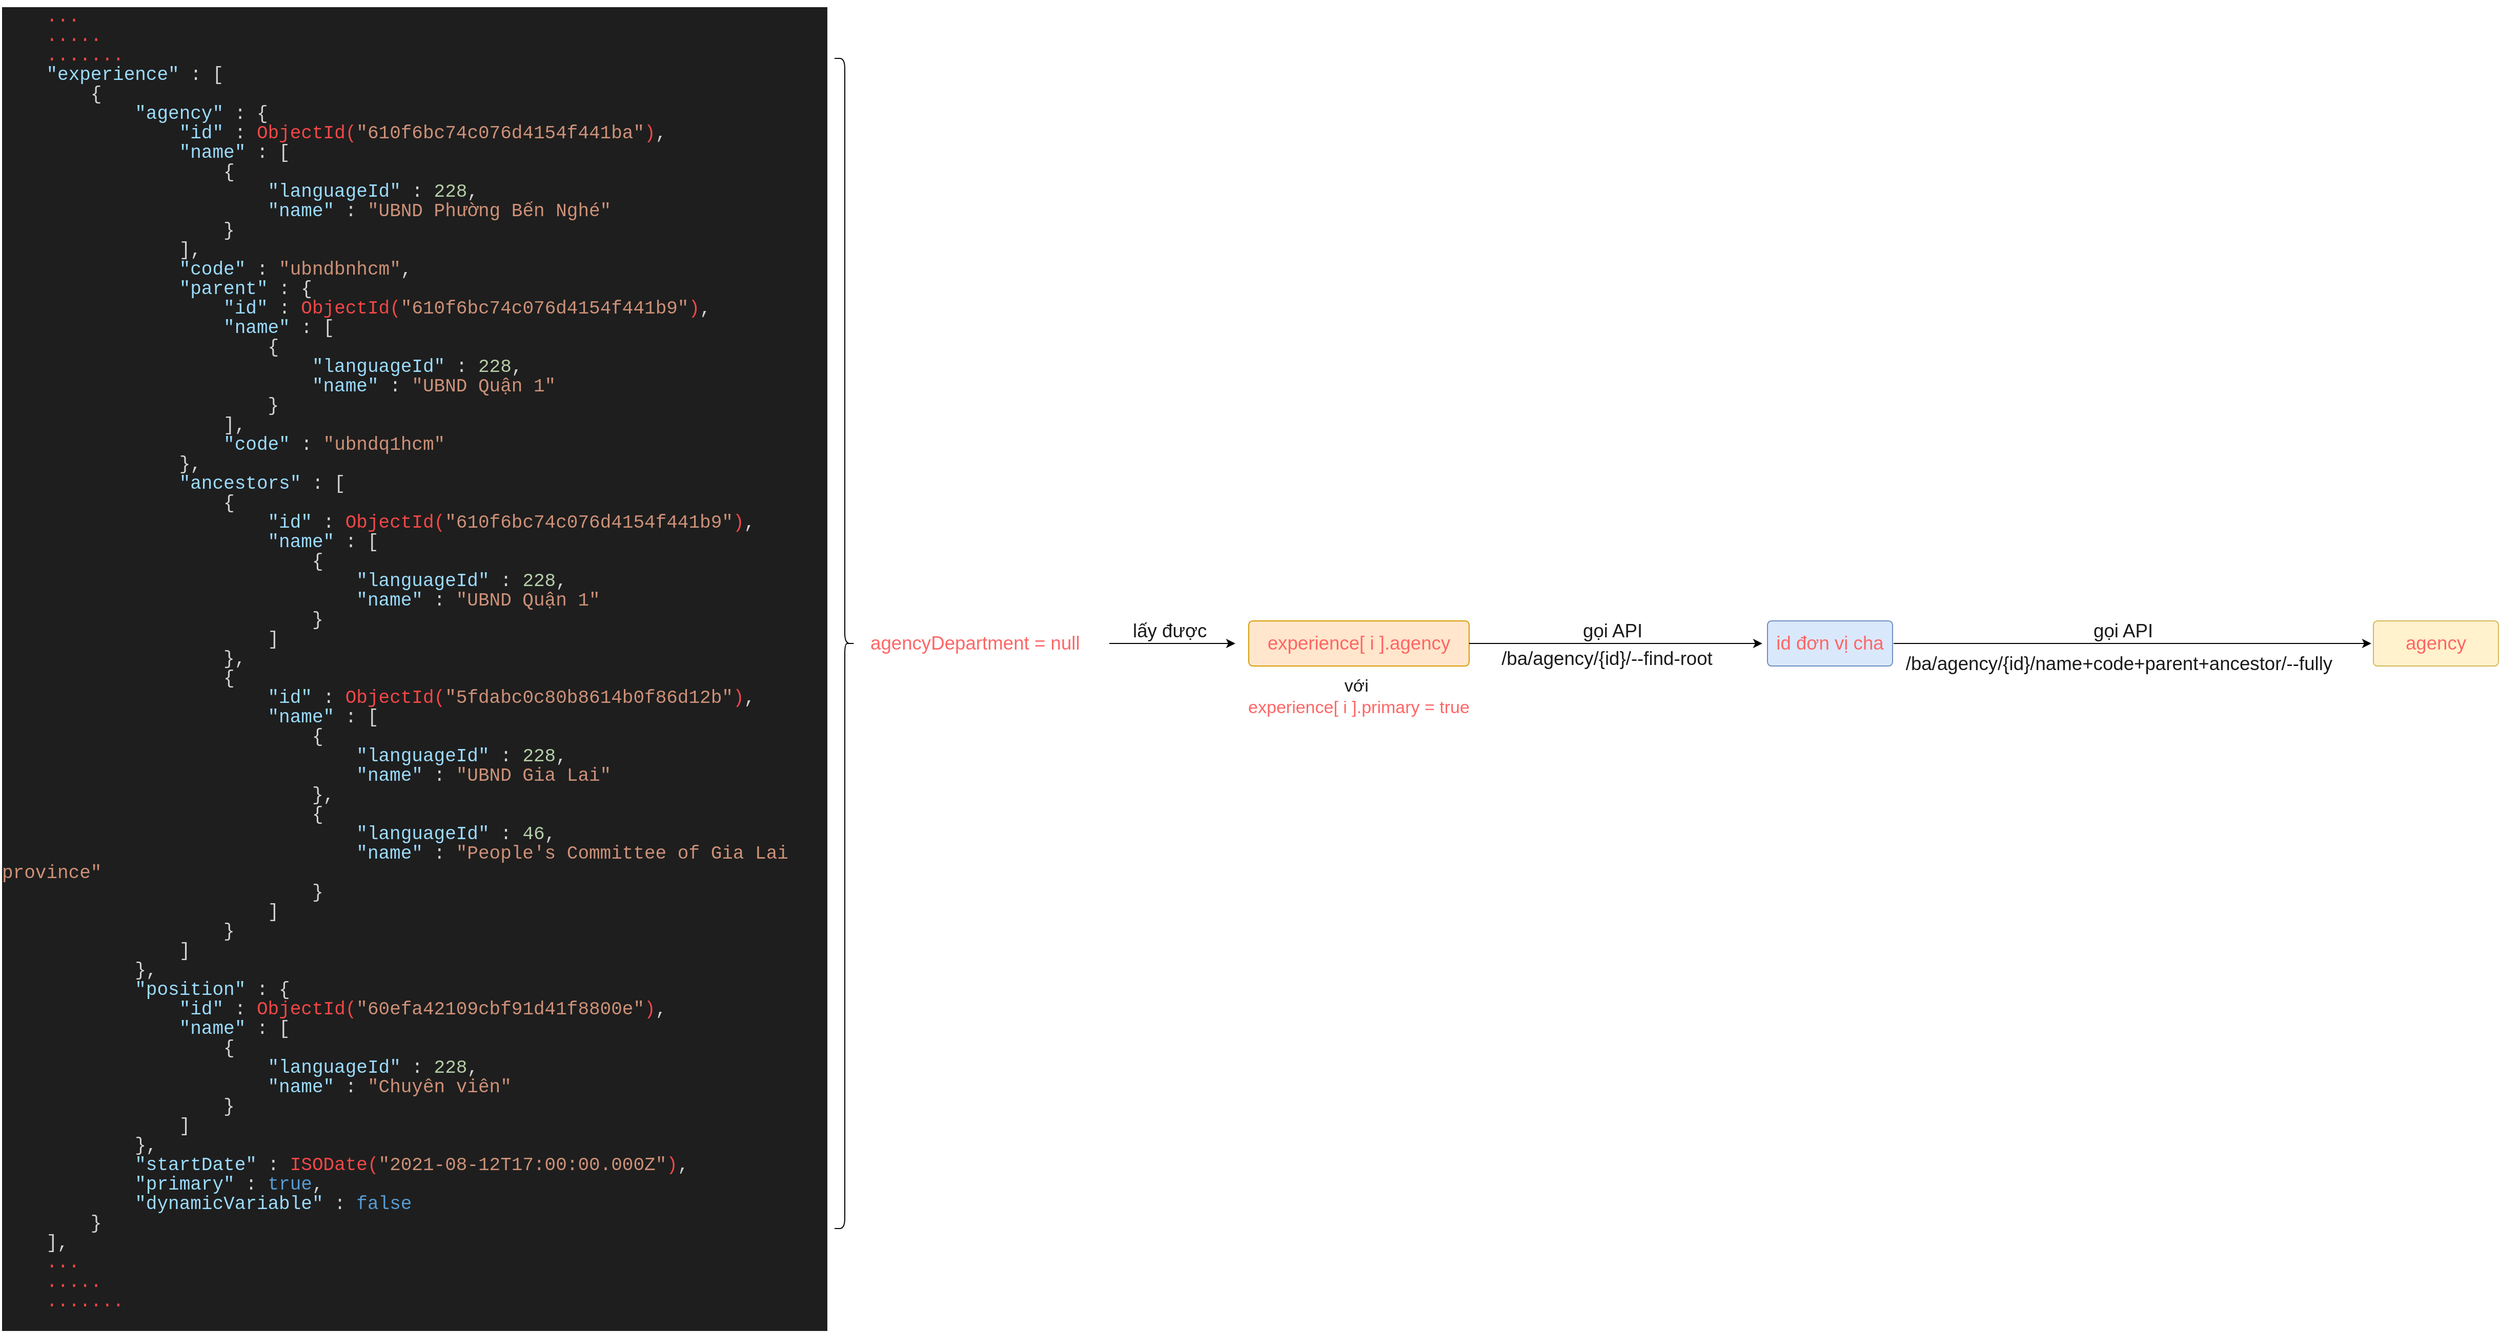 <mxfile version="16.6.2" type="github">
  <diagram id="NZ3QZ4eZ0BAs92c2d-tE" name="Page-1">
    <mxGraphModel dx="1813" dy="990" grid="0" gridSize="10" guides="1" tooltips="1" connect="1" arrows="1" fold="1" page="1" pageScale="1" pageWidth="4681" pageHeight="3300" math="0" shadow="0">
      <root>
        <mxCell id="0" />
        <mxCell id="1" parent="0" />
        <mxCell id="aaJU3hRqsd-_yZJHbKK0-4" value="&lt;div style=&quot;color: rgb(212 , 212 , 212) ; background-color: rgb(30 , 30 , 30) ; font-family: &amp;#34;consolas&amp;#34; , &amp;#34;courier new&amp;#34; , monospace ; font-weight: normal ; line-height: 19px ; font-size: 18px&quot;&gt;&lt;div&gt;&lt;/div&gt;&lt;div&gt;&lt;span style=&quot;color: #d4d4d4&quot;&gt;&amp;nbsp; &amp;nbsp; &lt;/span&gt;&lt;span style=&quot;color: #f44747&quot;&gt;...&lt;/span&gt;&lt;/div&gt;&lt;div&gt;&lt;span style=&quot;color: #d4d4d4&quot;&gt;&amp;nbsp; &amp;nbsp; &lt;/span&gt;&lt;span style=&quot;color: #f44747&quot;&gt;.....&lt;/span&gt;&lt;/div&gt;&lt;div&gt;&lt;span style=&quot;color: #d4d4d4&quot;&gt;&amp;nbsp; &amp;nbsp; &lt;/span&gt;&lt;span style=&quot;color: #f44747&quot;&gt;.......&lt;/span&gt;&lt;/div&gt;&lt;div&gt;&lt;span style=&quot;color: #d4d4d4&quot;&gt;&amp;nbsp; &amp;nbsp; &lt;/span&gt;&lt;span style=&quot;color: #9cdcfe&quot;&gt;&quot;experience&quot;&lt;/span&gt;&lt;span style=&quot;color: #d4d4d4&quot;&gt; : [ &lt;/span&gt;&lt;/div&gt;&lt;div&gt;&lt;span style=&quot;color: #d4d4d4&quot;&gt;&amp;nbsp; &amp;nbsp; &amp;nbsp; &amp;nbsp; {&lt;/span&gt;&lt;/div&gt;&lt;div&gt;&lt;span style=&quot;color: #d4d4d4&quot;&gt;&amp;nbsp; &amp;nbsp; &amp;nbsp; &amp;nbsp; &amp;nbsp; &amp;nbsp; &lt;/span&gt;&lt;span style=&quot;color: #9cdcfe&quot;&gt;&quot;agency&quot;&lt;/span&gt;&lt;span style=&quot;color: #d4d4d4&quot;&gt; : {&lt;/span&gt;&lt;/div&gt;&lt;div&gt;&lt;span style=&quot;color: #d4d4d4&quot;&gt;&amp;nbsp; &amp;nbsp; &amp;nbsp; &amp;nbsp; &amp;nbsp; &amp;nbsp; &amp;nbsp; &amp;nbsp; &lt;/span&gt;&lt;span style=&quot;color: #9cdcfe&quot;&gt;&quot;id&quot;&lt;/span&gt;&lt;span style=&quot;color: #d4d4d4&quot;&gt; : &lt;/span&gt;&lt;span style=&quot;color: #f44747&quot;&gt;ObjectId(&lt;/span&gt;&lt;span style=&quot;color: #ce9178&quot;&gt;&quot;610f6bc74c076d4154f441ba&quot;&lt;/span&gt;&lt;span style=&quot;color: #f44747&quot;&gt;)&lt;/span&gt;&lt;span style=&quot;color: #d4d4d4&quot;&gt;,&lt;/span&gt;&lt;/div&gt;&lt;div&gt;&lt;span style=&quot;color: #d4d4d4&quot;&gt;&amp;nbsp; &amp;nbsp; &amp;nbsp; &amp;nbsp; &amp;nbsp; &amp;nbsp; &amp;nbsp; &amp;nbsp; &lt;/span&gt;&lt;span style=&quot;color: #9cdcfe&quot;&gt;&quot;name&quot;&lt;/span&gt;&lt;span style=&quot;color: #d4d4d4&quot;&gt; : [ &lt;/span&gt;&lt;/div&gt;&lt;div&gt;&lt;span style=&quot;color: #d4d4d4&quot;&gt;&amp;nbsp; &amp;nbsp; &amp;nbsp; &amp;nbsp; &amp;nbsp; &amp;nbsp; &amp;nbsp; &amp;nbsp; &amp;nbsp; &amp;nbsp; {&lt;/span&gt;&lt;/div&gt;&lt;div&gt;&lt;span style=&quot;color: #d4d4d4&quot;&gt;&amp;nbsp; &amp;nbsp; &amp;nbsp; &amp;nbsp; &amp;nbsp; &amp;nbsp; &amp;nbsp; &amp;nbsp; &amp;nbsp; &amp;nbsp; &amp;nbsp; &amp;nbsp; &lt;/span&gt;&lt;span style=&quot;color: #9cdcfe&quot;&gt;&quot;languageId&quot;&lt;/span&gt;&lt;span style=&quot;color: #d4d4d4&quot;&gt; : &lt;/span&gt;&lt;span style=&quot;color: #b5cea8&quot;&gt;228&lt;/span&gt;&lt;span style=&quot;color: #d4d4d4&quot;&gt;,&lt;/span&gt;&lt;/div&gt;&lt;div&gt;&lt;span style=&quot;color: #d4d4d4&quot;&gt;&amp;nbsp; &amp;nbsp; &amp;nbsp; &amp;nbsp; &amp;nbsp; &amp;nbsp; &amp;nbsp; &amp;nbsp; &amp;nbsp; &amp;nbsp; &amp;nbsp; &amp;nbsp; &lt;/span&gt;&lt;span style=&quot;color: #9cdcfe&quot;&gt;&quot;name&quot;&lt;/span&gt;&lt;span style=&quot;color: #d4d4d4&quot;&gt; : &lt;/span&gt;&lt;span style=&quot;color: #ce9178&quot;&gt;&quot;UBND Phường Bến Nghé&quot;&lt;/span&gt;&lt;/div&gt;&lt;div&gt;&lt;span style=&quot;color: #d4d4d4&quot;&gt;&amp;nbsp; &amp;nbsp; &amp;nbsp; &amp;nbsp; &amp;nbsp; &amp;nbsp; &amp;nbsp; &amp;nbsp; &amp;nbsp; &amp;nbsp; }&lt;/span&gt;&lt;/div&gt;&lt;div&gt;&lt;span style=&quot;color: #d4d4d4&quot;&gt;&amp;nbsp; &amp;nbsp; &amp;nbsp; &amp;nbsp; &amp;nbsp; &amp;nbsp; &amp;nbsp; &amp;nbsp; ],&lt;/span&gt;&lt;/div&gt;&lt;div&gt;&lt;span style=&quot;color: #d4d4d4&quot;&gt;&amp;nbsp; &amp;nbsp; &amp;nbsp; &amp;nbsp; &amp;nbsp; &amp;nbsp; &amp;nbsp; &amp;nbsp; &lt;/span&gt;&lt;span style=&quot;color: #9cdcfe&quot;&gt;&quot;code&quot;&lt;/span&gt;&lt;span style=&quot;color: #d4d4d4&quot;&gt; : &lt;/span&gt;&lt;span style=&quot;color: #ce9178&quot;&gt;&quot;ubndbnhcm&quot;&lt;/span&gt;&lt;span style=&quot;color: #d4d4d4&quot;&gt;,&lt;/span&gt;&lt;/div&gt;&lt;div&gt;&lt;span style=&quot;color: #d4d4d4&quot;&gt;&amp;nbsp; &amp;nbsp; &amp;nbsp; &amp;nbsp; &amp;nbsp; &amp;nbsp; &amp;nbsp; &amp;nbsp; &lt;/span&gt;&lt;span style=&quot;color: #9cdcfe&quot;&gt;&quot;parent&quot;&lt;/span&gt;&lt;span style=&quot;color: #d4d4d4&quot;&gt; : {&lt;/span&gt;&lt;/div&gt;&lt;div&gt;&lt;span style=&quot;color: #d4d4d4&quot;&gt;&amp;nbsp; &amp;nbsp; &amp;nbsp; &amp;nbsp; &amp;nbsp; &amp;nbsp; &amp;nbsp; &amp;nbsp; &amp;nbsp; &amp;nbsp; &lt;/span&gt;&lt;span style=&quot;color: #9cdcfe&quot;&gt;&quot;id&quot;&lt;/span&gt;&lt;span style=&quot;color: #d4d4d4&quot;&gt; : &lt;/span&gt;&lt;span style=&quot;color: #f44747&quot;&gt;ObjectId(&lt;/span&gt;&lt;span style=&quot;color: #ce9178&quot;&gt;&quot;610f6bc74c076d4154f441b9&quot;&lt;/span&gt;&lt;span style=&quot;color: #f44747&quot;&gt;)&lt;/span&gt;&lt;span style=&quot;color: #d4d4d4&quot;&gt;,&lt;/span&gt;&lt;/div&gt;&lt;div&gt;&lt;span style=&quot;color: #d4d4d4&quot;&gt;&amp;nbsp; &amp;nbsp; &amp;nbsp; &amp;nbsp; &amp;nbsp; &amp;nbsp; &amp;nbsp; &amp;nbsp; &amp;nbsp; &amp;nbsp; &lt;/span&gt;&lt;span style=&quot;color: #9cdcfe&quot;&gt;&quot;name&quot;&lt;/span&gt;&lt;span style=&quot;color: #d4d4d4&quot;&gt; : [ &lt;/span&gt;&lt;/div&gt;&lt;div&gt;&lt;span style=&quot;color: #d4d4d4&quot;&gt;&amp;nbsp; &amp;nbsp; &amp;nbsp; &amp;nbsp; &amp;nbsp; &amp;nbsp; &amp;nbsp; &amp;nbsp; &amp;nbsp; &amp;nbsp; &amp;nbsp; &amp;nbsp; {&lt;/span&gt;&lt;/div&gt;&lt;div&gt;&lt;span style=&quot;color: #d4d4d4&quot;&gt;&amp;nbsp; &amp;nbsp; &amp;nbsp; &amp;nbsp; &amp;nbsp; &amp;nbsp; &amp;nbsp; &amp;nbsp; &amp;nbsp; &amp;nbsp; &amp;nbsp; &amp;nbsp; &amp;nbsp; &amp;nbsp; &lt;/span&gt;&lt;span style=&quot;color: #9cdcfe&quot;&gt;&quot;languageId&quot;&lt;/span&gt;&lt;span style=&quot;color: #d4d4d4&quot;&gt; : &lt;/span&gt;&lt;span style=&quot;color: #b5cea8&quot;&gt;228&lt;/span&gt;&lt;span style=&quot;color: #d4d4d4&quot;&gt;,&lt;/span&gt;&lt;/div&gt;&lt;div&gt;&lt;span style=&quot;color: #d4d4d4&quot;&gt;&amp;nbsp; &amp;nbsp; &amp;nbsp; &amp;nbsp; &amp;nbsp; &amp;nbsp; &amp;nbsp; &amp;nbsp; &amp;nbsp; &amp;nbsp; &amp;nbsp; &amp;nbsp; &amp;nbsp; &amp;nbsp; &lt;/span&gt;&lt;span style=&quot;color: #9cdcfe&quot;&gt;&quot;name&quot;&lt;/span&gt;&lt;span style=&quot;color: #d4d4d4&quot;&gt; : &lt;/span&gt;&lt;span style=&quot;color: #ce9178&quot;&gt;&quot;UBND Quận 1&quot;&lt;/span&gt;&lt;/div&gt;&lt;div&gt;&lt;span style=&quot;color: #d4d4d4&quot;&gt;&amp;nbsp; &amp;nbsp; &amp;nbsp; &amp;nbsp; &amp;nbsp; &amp;nbsp; &amp;nbsp; &amp;nbsp; &amp;nbsp; &amp;nbsp; &amp;nbsp; &amp;nbsp; }&lt;/span&gt;&lt;/div&gt;&lt;div&gt;&lt;span style=&quot;color: #d4d4d4&quot;&gt;&amp;nbsp; &amp;nbsp; &amp;nbsp; &amp;nbsp; &amp;nbsp; &amp;nbsp; &amp;nbsp; &amp;nbsp; &amp;nbsp; &amp;nbsp; ],&lt;/span&gt;&lt;/div&gt;&lt;div&gt;&lt;span style=&quot;color: #d4d4d4&quot;&gt;&amp;nbsp; &amp;nbsp; &amp;nbsp; &amp;nbsp; &amp;nbsp; &amp;nbsp; &amp;nbsp; &amp;nbsp; &amp;nbsp; &amp;nbsp; &lt;/span&gt;&lt;span style=&quot;color: #9cdcfe&quot;&gt;&quot;code&quot;&lt;/span&gt;&lt;span style=&quot;color: #d4d4d4&quot;&gt; : &lt;/span&gt;&lt;span style=&quot;color: #ce9178&quot;&gt;&quot;ubndq1hcm&quot;&lt;/span&gt;&lt;/div&gt;&lt;div&gt;&lt;span style=&quot;color: #d4d4d4&quot;&gt;&amp;nbsp; &amp;nbsp; &amp;nbsp; &amp;nbsp; &amp;nbsp; &amp;nbsp; &amp;nbsp; &amp;nbsp; },&lt;/span&gt;&lt;/div&gt;&lt;div&gt;&lt;span style=&quot;color: #d4d4d4&quot;&gt;&amp;nbsp; &amp;nbsp; &amp;nbsp; &amp;nbsp; &amp;nbsp; &amp;nbsp; &amp;nbsp; &amp;nbsp; &lt;/span&gt;&lt;span style=&quot;color: #9cdcfe&quot;&gt;&quot;ancestors&quot;&lt;/span&gt;&lt;span style=&quot;color: #d4d4d4&quot;&gt; : [ &lt;/span&gt;&lt;/div&gt;&lt;div&gt;&lt;span style=&quot;color: #d4d4d4&quot;&gt;&amp;nbsp; &amp;nbsp; &amp;nbsp; &amp;nbsp; &amp;nbsp; &amp;nbsp; &amp;nbsp; &amp;nbsp; &amp;nbsp; &amp;nbsp; {&lt;/span&gt;&lt;/div&gt;&lt;div&gt;&lt;span style=&quot;color: #d4d4d4&quot;&gt;&amp;nbsp; &amp;nbsp; &amp;nbsp; &amp;nbsp; &amp;nbsp; &amp;nbsp; &amp;nbsp; &amp;nbsp; &amp;nbsp; &amp;nbsp; &amp;nbsp; &amp;nbsp; &lt;/span&gt;&lt;span style=&quot;color: #9cdcfe&quot;&gt;&quot;id&quot;&lt;/span&gt;&lt;span style=&quot;color: #d4d4d4&quot;&gt; : &lt;/span&gt;&lt;span style=&quot;color: #f44747&quot;&gt;ObjectId(&lt;/span&gt;&lt;span style=&quot;color: #ce9178&quot;&gt;&quot;610f6bc74c076d4154f441b9&quot;&lt;/span&gt;&lt;span style=&quot;color: #f44747&quot;&gt;)&lt;/span&gt;&lt;span style=&quot;color: #d4d4d4&quot;&gt;,&lt;/span&gt;&lt;/div&gt;&lt;div&gt;&lt;span style=&quot;color: #d4d4d4&quot;&gt;&amp;nbsp; &amp;nbsp; &amp;nbsp; &amp;nbsp; &amp;nbsp; &amp;nbsp; &amp;nbsp; &amp;nbsp; &amp;nbsp; &amp;nbsp; &amp;nbsp; &amp;nbsp; &lt;/span&gt;&lt;span style=&quot;color: #9cdcfe&quot;&gt;&quot;name&quot;&lt;/span&gt;&lt;span style=&quot;color: #d4d4d4&quot;&gt; : [ &lt;/span&gt;&lt;/div&gt;&lt;div&gt;&lt;span style=&quot;color: #d4d4d4&quot;&gt;&amp;nbsp; &amp;nbsp; &amp;nbsp; &amp;nbsp; &amp;nbsp; &amp;nbsp; &amp;nbsp; &amp;nbsp; &amp;nbsp; &amp;nbsp; &amp;nbsp; &amp;nbsp; &amp;nbsp; &amp;nbsp; {&lt;/span&gt;&lt;/div&gt;&lt;div&gt;&lt;span style=&quot;color: #d4d4d4&quot;&gt;&amp;nbsp; &amp;nbsp; &amp;nbsp; &amp;nbsp; &amp;nbsp; &amp;nbsp; &amp;nbsp; &amp;nbsp; &amp;nbsp; &amp;nbsp; &amp;nbsp; &amp;nbsp; &amp;nbsp; &amp;nbsp; &amp;nbsp; &amp;nbsp; &lt;/span&gt;&lt;span style=&quot;color: #9cdcfe&quot;&gt;&quot;languageId&quot;&lt;/span&gt;&lt;span style=&quot;color: #d4d4d4&quot;&gt; : &lt;/span&gt;&lt;span style=&quot;color: #b5cea8&quot;&gt;228&lt;/span&gt;&lt;span style=&quot;color: #d4d4d4&quot;&gt;,&lt;/span&gt;&lt;/div&gt;&lt;div&gt;&lt;span style=&quot;color: #d4d4d4&quot;&gt;&amp;nbsp; &amp;nbsp; &amp;nbsp; &amp;nbsp; &amp;nbsp; &amp;nbsp; &amp;nbsp; &amp;nbsp; &amp;nbsp; &amp;nbsp; &amp;nbsp; &amp;nbsp; &amp;nbsp; &amp;nbsp; &amp;nbsp; &amp;nbsp; &lt;/span&gt;&lt;span style=&quot;color: #9cdcfe&quot;&gt;&quot;name&quot;&lt;/span&gt;&lt;span style=&quot;color: #d4d4d4&quot;&gt; : &lt;/span&gt;&lt;span style=&quot;color: #ce9178&quot;&gt;&quot;UBND Quận 1&quot;&lt;/span&gt;&lt;/div&gt;&lt;div&gt;&lt;span style=&quot;color: #d4d4d4&quot;&gt;&amp;nbsp; &amp;nbsp; &amp;nbsp; &amp;nbsp; &amp;nbsp; &amp;nbsp; &amp;nbsp; &amp;nbsp; &amp;nbsp; &amp;nbsp; &amp;nbsp; &amp;nbsp; &amp;nbsp; &amp;nbsp; }&lt;/span&gt;&lt;/div&gt;&lt;div&gt;&lt;span style=&quot;color: #d4d4d4&quot;&gt;&amp;nbsp; &amp;nbsp; &amp;nbsp; &amp;nbsp; &amp;nbsp; &amp;nbsp; &amp;nbsp; &amp;nbsp; &amp;nbsp; &amp;nbsp; &amp;nbsp; &amp;nbsp; ]&lt;/span&gt;&lt;/div&gt;&lt;div&gt;&lt;span style=&quot;color: #d4d4d4&quot;&gt;&amp;nbsp; &amp;nbsp; &amp;nbsp; &amp;nbsp; &amp;nbsp; &amp;nbsp; &amp;nbsp; &amp;nbsp; &amp;nbsp; &amp;nbsp; }, &lt;/span&gt;&lt;/div&gt;&lt;div&gt;&lt;span style=&quot;color: #d4d4d4&quot;&gt;&amp;nbsp; &amp;nbsp; &amp;nbsp; &amp;nbsp; &amp;nbsp; &amp;nbsp; &amp;nbsp; &amp;nbsp; &amp;nbsp; &amp;nbsp; {&lt;/span&gt;&lt;/div&gt;&lt;div&gt;&lt;span style=&quot;color: #d4d4d4&quot;&gt;&amp;nbsp; &amp;nbsp; &amp;nbsp; &amp;nbsp; &amp;nbsp; &amp;nbsp; &amp;nbsp; &amp;nbsp; &amp;nbsp; &amp;nbsp; &amp;nbsp; &amp;nbsp; &lt;/span&gt;&lt;span style=&quot;color: #9cdcfe&quot;&gt;&quot;id&quot;&lt;/span&gt;&lt;span style=&quot;color: #d4d4d4&quot;&gt; : &lt;/span&gt;&lt;span style=&quot;color: #f44747&quot;&gt;ObjectId(&lt;/span&gt;&lt;span style=&quot;color: #ce9178&quot;&gt;&quot;5fdabc0c80b8614b0f86d12b&quot;&lt;/span&gt;&lt;span style=&quot;color: #f44747&quot;&gt;)&lt;/span&gt;&lt;span style=&quot;color: #d4d4d4&quot;&gt;,&lt;/span&gt;&lt;/div&gt;&lt;div&gt;&lt;span style=&quot;color: #d4d4d4&quot;&gt;&amp;nbsp; &amp;nbsp; &amp;nbsp; &amp;nbsp; &amp;nbsp; &amp;nbsp; &amp;nbsp; &amp;nbsp; &amp;nbsp; &amp;nbsp; &amp;nbsp; &amp;nbsp; &lt;/span&gt;&lt;span style=&quot;color: #9cdcfe&quot;&gt;&quot;name&quot;&lt;/span&gt;&lt;span style=&quot;color: #d4d4d4&quot;&gt; : [ &lt;/span&gt;&lt;/div&gt;&lt;div&gt;&lt;span style=&quot;color: #d4d4d4&quot;&gt;&amp;nbsp; &amp;nbsp; &amp;nbsp; &amp;nbsp; &amp;nbsp; &amp;nbsp; &amp;nbsp; &amp;nbsp; &amp;nbsp; &amp;nbsp; &amp;nbsp; &amp;nbsp; &amp;nbsp; &amp;nbsp; {&lt;/span&gt;&lt;/div&gt;&lt;div&gt;&lt;span style=&quot;color: #d4d4d4&quot;&gt;&amp;nbsp; &amp;nbsp; &amp;nbsp; &amp;nbsp; &amp;nbsp; &amp;nbsp; &amp;nbsp; &amp;nbsp; &amp;nbsp; &amp;nbsp; &amp;nbsp; &amp;nbsp; &amp;nbsp; &amp;nbsp; &amp;nbsp; &amp;nbsp; &lt;/span&gt;&lt;span style=&quot;color: #9cdcfe&quot;&gt;&quot;languageId&quot;&lt;/span&gt;&lt;span style=&quot;color: #d4d4d4&quot;&gt; : &lt;/span&gt;&lt;span style=&quot;color: #b5cea8&quot;&gt;228&lt;/span&gt;&lt;span style=&quot;color: #d4d4d4&quot;&gt;,&lt;/span&gt;&lt;/div&gt;&lt;div&gt;&lt;span style=&quot;color: #d4d4d4&quot;&gt;&amp;nbsp; &amp;nbsp; &amp;nbsp; &amp;nbsp; &amp;nbsp; &amp;nbsp; &amp;nbsp; &amp;nbsp; &amp;nbsp; &amp;nbsp; &amp;nbsp; &amp;nbsp; &amp;nbsp; &amp;nbsp; &amp;nbsp; &amp;nbsp; &lt;/span&gt;&lt;span style=&quot;color: #9cdcfe&quot;&gt;&quot;name&quot;&lt;/span&gt;&lt;span style=&quot;color: #d4d4d4&quot;&gt; : &lt;/span&gt;&lt;span style=&quot;color: #ce9178&quot;&gt;&quot;UBND Gia Lai&quot;&lt;/span&gt;&lt;/div&gt;&lt;div&gt;&lt;span style=&quot;color: #d4d4d4&quot;&gt;&amp;nbsp; &amp;nbsp; &amp;nbsp; &amp;nbsp; &amp;nbsp; &amp;nbsp; &amp;nbsp; &amp;nbsp; &amp;nbsp; &amp;nbsp; &amp;nbsp; &amp;nbsp; &amp;nbsp; &amp;nbsp; }, &lt;/span&gt;&lt;/div&gt;&lt;div&gt;&lt;span style=&quot;color: #d4d4d4&quot;&gt;&amp;nbsp; &amp;nbsp; &amp;nbsp; &amp;nbsp; &amp;nbsp; &amp;nbsp; &amp;nbsp; &amp;nbsp; &amp;nbsp; &amp;nbsp; &amp;nbsp; &amp;nbsp; &amp;nbsp; &amp;nbsp; {&lt;/span&gt;&lt;/div&gt;&lt;div&gt;&lt;span style=&quot;color: #d4d4d4&quot;&gt;&amp;nbsp; &amp;nbsp; &amp;nbsp; &amp;nbsp; &amp;nbsp; &amp;nbsp; &amp;nbsp; &amp;nbsp; &amp;nbsp; &amp;nbsp; &amp;nbsp; &amp;nbsp; &amp;nbsp; &amp;nbsp; &amp;nbsp; &amp;nbsp; &lt;/span&gt;&lt;span style=&quot;color: #9cdcfe&quot;&gt;&quot;languageId&quot;&lt;/span&gt;&lt;span style=&quot;color: #d4d4d4&quot;&gt; : &lt;/span&gt;&lt;span style=&quot;color: #b5cea8&quot;&gt;46&lt;/span&gt;&lt;span style=&quot;color: #d4d4d4&quot;&gt;,&lt;/span&gt;&lt;/div&gt;&lt;div&gt;&lt;span style=&quot;color: #d4d4d4&quot;&gt;&amp;nbsp; &amp;nbsp; &amp;nbsp; &amp;nbsp; &amp;nbsp; &amp;nbsp; &amp;nbsp; &amp;nbsp; &amp;nbsp; &amp;nbsp; &amp;nbsp; &amp;nbsp; &amp;nbsp; &amp;nbsp; &amp;nbsp; &amp;nbsp; &lt;/span&gt;&lt;span style=&quot;color: #9cdcfe&quot;&gt;&quot;name&quot;&lt;/span&gt;&lt;span style=&quot;color: #d4d4d4&quot;&gt; : &lt;/span&gt;&lt;span style=&quot;color: #ce9178&quot;&gt;&quot;People&#39;s Committee of Gia Lai province&quot;&lt;/span&gt;&lt;/div&gt;&lt;div&gt;&lt;span style=&quot;color: #d4d4d4&quot;&gt;&amp;nbsp; &amp;nbsp; &amp;nbsp; &amp;nbsp; &amp;nbsp; &amp;nbsp; &amp;nbsp; &amp;nbsp; &amp;nbsp; &amp;nbsp; &amp;nbsp; &amp;nbsp; &amp;nbsp; &amp;nbsp; }&lt;/span&gt;&lt;/div&gt;&lt;div&gt;&lt;span style=&quot;color: #d4d4d4&quot;&gt;&amp;nbsp; &amp;nbsp; &amp;nbsp; &amp;nbsp; &amp;nbsp; &amp;nbsp; &amp;nbsp; &amp;nbsp; &amp;nbsp; &amp;nbsp; &amp;nbsp; &amp;nbsp; ]&lt;/span&gt;&lt;/div&gt;&lt;div&gt;&lt;span style=&quot;color: #d4d4d4&quot;&gt;&amp;nbsp; &amp;nbsp; &amp;nbsp; &amp;nbsp; &amp;nbsp; &amp;nbsp; &amp;nbsp; &amp;nbsp; &amp;nbsp; &amp;nbsp; }&lt;/span&gt;&lt;/div&gt;&lt;div&gt;&lt;span style=&quot;color: #d4d4d4&quot;&gt;&amp;nbsp; &amp;nbsp; &amp;nbsp; &amp;nbsp; &amp;nbsp; &amp;nbsp; &amp;nbsp; &amp;nbsp; ]&lt;/span&gt;&lt;/div&gt;&lt;div&gt;&lt;span style=&quot;color: #d4d4d4&quot;&gt;&amp;nbsp; &amp;nbsp; &amp;nbsp; &amp;nbsp; &amp;nbsp; &amp;nbsp; },&lt;/span&gt;&lt;/div&gt;&lt;div&gt;&lt;span style=&quot;color: #d4d4d4&quot;&gt;&amp;nbsp; &amp;nbsp; &amp;nbsp; &amp;nbsp; &amp;nbsp; &amp;nbsp; &lt;/span&gt;&lt;span style=&quot;color: #9cdcfe&quot;&gt;&quot;position&quot;&lt;/span&gt;&lt;span style=&quot;color: #d4d4d4&quot;&gt; : {&lt;/span&gt;&lt;/div&gt;&lt;div&gt;&lt;span style=&quot;color: #d4d4d4&quot;&gt;&amp;nbsp; &amp;nbsp; &amp;nbsp; &amp;nbsp; &amp;nbsp; &amp;nbsp; &amp;nbsp; &amp;nbsp; &lt;/span&gt;&lt;span style=&quot;color: #9cdcfe&quot;&gt;&quot;id&quot;&lt;/span&gt;&lt;span style=&quot;color: #d4d4d4&quot;&gt; : &lt;/span&gt;&lt;span style=&quot;color: #f44747&quot;&gt;ObjectId(&lt;/span&gt;&lt;span style=&quot;color: #ce9178&quot;&gt;&quot;60efa42109cbf91d41f8800e&quot;&lt;/span&gt;&lt;span style=&quot;color: #f44747&quot;&gt;)&lt;/span&gt;&lt;span style=&quot;color: #d4d4d4&quot;&gt;,&lt;/span&gt;&lt;/div&gt;&lt;div&gt;&lt;span style=&quot;color: #d4d4d4&quot;&gt;&amp;nbsp; &amp;nbsp; &amp;nbsp; &amp;nbsp; &amp;nbsp; &amp;nbsp; &amp;nbsp; &amp;nbsp; &lt;/span&gt;&lt;span style=&quot;color: #9cdcfe&quot;&gt;&quot;name&quot;&lt;/span&gt;&lt;span style=&quot;color: #d4d4d4&quot;&gt; : [ &lt;/span&gt;&lt;/div&gt;&lt;div&gt;&lt;span style=&quot;color: #d4d4d4&quot;&gt;&amp;nbsp; &amp;nbsp; &amp;nbsp; &amp;nbsp; &amp;nbsp; &amp;nbsp; &amp;nbsp; &amp;nbsp; &amp;nbsp; &amp;nbsp; {&lt;/span&gt;&lt;/div&gt;&lt;div&gt;&lt;span style=&quot;color: #d4d4d4&quot;&gt;&amp;nbsp; &amp;nbsp; &amp;nbsp; &amp;nbsp; &amp;nbsp; &amp;nbsp; &amp;nbsp; &amp;nbsp; &amp;nbsp; &amp;nbsp; &amp;nbsp; &amp;nbsp; &lt;/span&gt;&lt;span style=&quot;color: #9cdcfe&quot;&gt;&quot;languageId&quot;&lt;/span&gt;&lt;span style=&quot;color: #d4d4d4&quot;&gt; : &lt;/span&gt;&lt;span style=&quot;color: #b5cea8&quot;&gt;228&lt;/span&gt;&lt;span style=&quot;color: #d4d4d4&quot;&gt;,&lt;/span&gt;&lt;/div&gt;&lt;div&gt;&lt;span style=&quot;color: #d4d4d4&quot;&gt;&amp;nbsp; &amp;nbsp; &amp;nbsp; &amp;nbsp; &amp;nbsp; &amp;nbsp; &amp;nbsp; &amp;nbsp; &amp;nbsp; &amp;nbsp; &amp;nbsp; &amp;nbsp; &lt;/span&gt;&lt;span style=&quot;color: #9cdcfe&quot;&gt;&quot;name&quot;&lt;/span&gt;&lt;span style=&quot;color: #d4d4d4&quot;&gt; : &lt;/span&gt;&lt;span style=&quot;color: #ce9178&quot;&gt;&quot;Chuyên viên&quot;&lt;/span&gt;&lt;/div&gt;&lt;div&gt;&lt;span style=&quot;color: #d4d4d4&quot;&gt;&amp;nbsp; &amp;nbsp; &amp;nbsp; &amp;nbsp; &amp;nbsp; &amp;nbsp; &amp;nbsp; &amp;nbsp; &amp;nbsp; &amp;nbsp; }&lt;/span&gt;&lt;/div&gt;&lt;div&gt;&lt;span style=&quot;color: #d4d4d4&quot;&gt;&amp;nbsp; &amp;nbsp; &amp;nbsp; &amp;nbsp; &amp;nbsp; &amp;nbsp; &amp;nbsp; &amp;nbsp; ]&lt;/span&gt;&lt;/div&gt;&lt;div&gt;&lt;span style=&quot;color: #d4d4d4&quot;&gt;&amp;nbsp; &amp;nbsp; &amp;nbsp; &amp;nbsp; &amp;nbsp; &amp;nbsp; },&lt;/span&gt;&lt;/div&gt;&lt;div&gt;&lt;span style=&quot;color: #d4d4d4&quot;&gt;&amp;nbsp; &amp;nbsp; &amp;nbsp; &amp;nbsp; &amp;nbsp; &amp;nbsp; &lt;/span&gt;&lt;span style=&quot;color: #9cdcfe&quot;&gt;&quot;startDate&quot;&lt;/span&gt;&lt;span style=&quot;color: #d4d4d4&quot;&gt; : &lt;/span&gt;&lt;span style=&quot;color: #f44747&quot;&gt;ISODate(&lt;/span&gt;&lt;span style=&quot;color: #ce9178&quot;&gt;&quot;2021-08-12T17:00:00.000Z&quot;&lt;/span&gt;&lt;span style=&quot;color: #f44747&quot;&gt;)&lt;/span&gt;&lt;span style=&quot;color: #d4d4d4&quot;&gt;,&lt;/span&gt;&lt;/div&gt;&lt;div&gt;&lt;span style=&quot;color: #d4d4d4&quot;&gt;&amp;nbsp; &amp;nbsp; &amp;nbsp; &amp;nbsp; &amp;nbsp; &amp;nbsp; &lt;/span&gt;&lt;span style=&quot;color: #9cdcfe&quot;&gt;&quot;primary&quot;&lt;/span&gt;&lt;span style=&quot;color: #d4d4d4&quot;&gt; : &lt;/span&gt;&lt;span style=&quot;color: #569cd6&quot;&gt;true&lt;/span&gt;&lt;span style=&quot;color: #d4d4d4&quot;&gt;,&lt;/span&gt;&lt;/div&gt;&lt;div&gt;&lt;span style=&quot;color: #d4d4d4&quot;&gt;&amp;nbsp; &amp;nbsp; &amp;nbsp; &amp;nbsp; &amp;nbsp; &amp;nbsp; &lt;/span&gt;&lt;span style=&quot;color: #9cdcfe&quot;&gt;&quot;dynamicVariable&quot;&lt;/span&gt;&lt;span style=&quot;color: #d4d4d4&quot;&gt; : &lt;/span&gt;&lt;span style=&quot;color: #569cd6&quot;&gt;false&lt;/span&gt;&lt;/div&gt;&lt;div&gt;&lt;span style=&quot;color: #d4d4d4&quot;&gt;&amp;nbsp; &amp;nbsp; &amp;nbsp; &amp;nbsp; }&lt;/span&gt;&lt;/div&gt;&lt;div&gt;&lt;span style=&quot;color: #d4d4d4&quot;&gt;&amp;nbsp; &amp;nbsp; ],&lt;/span&gt;&lt;/div&gt;&lt;div&gt;&lt;span style=&quot;color: #d4d4d4&quot;&gt;&amp;nbsp; &amp;nbsp; &lt;/span&gt;&lt;span style=&quot;color: #f44747&quot;&gt;...&lt;/span&gt;&lt;/div&gt;&lt;div&gt;&lt;span style=&quot;color: #d4d4d4&quot;&gt;&amp;nbsp; &amp;nbsp; &lt;/span&gt;&lt;span style=&quot;color: #f44747&quot;&gt;.....&lt;/span&gt;&lt;/div&gt;&lt;div&gt;&lt;span style=&quot;color: #d4d4d4&quot;&gt;&amp;nbsp; &amp;nbsp; &lt;/span&gt;&lt;span style=&quot;color: #f44747&quot;&gt;.......&lt;/span&gt;&lt;/div&gt;&lt;br&gt;&lt;/div&gt;" style="text;whiteSpace=wrap;html=1;fontSize=17;" vertex="1" parent="1">
          <mxGeometry x="450" y="392" width="807" height="1278" as="geometry" />
        </mxCell>
        <mxCell id="aaJU3hRqsd-_yZJHbKK0-5" value="" style="shape=curlyBracket;whiteSpace=wrap;html=1;rounded=1;flipH=1;fontSize=18;size=0.5;" vertex="1" parent="1">
          <mxGeometry x="1264" y="449" width="20" height="1142" as="geometry" />
        </mxCell>
        <mxCell id="aaJU3hRqsd-_yZJHbKK0-6" value="&lt;span style=&quot;font-family: sans-serif; font-size: 18.333px; font-style: normal; letter-spacing: normal; text-align: center; text-indent: 0px; text-transform: none; word-spacing: 0px; display: inline; float: none;&quot;&gt;&lt;font color=&quot;#ff6666&quot;&gt;agencyDepartment = null&lt;/font&gt;&lt;/span&gt;" style="text;whiteSpace=wrap;html=1;fontSize=18;fontStyle=0" vertex="1" parent="1">
          <mxGeometry x="1297" y="1002" width="235" height="36" as="geometry" />
        </mxCell>
        <mxCell id="aaJU3hRqsd-_yZJHbKK0-7" value="" style="endArrow=classic;html=1;rounded=0;fontSize=18;fontColor=#1A1A1A;exitX=1;exitY=0.5;exitDx=0;exitDy=0;" edge="1" parent="1" source="aaJU3hRqsd-_yZJHbKK0-6">
          <mxGeometry width="50" height="50" relative="1" as="geometry">
            <mxPoint x="1371" y="966" as="sourcePoint" />
            <mxPoint x="1655" y="1020" as="targetPoint" />
          </mxGeometry>
        </mxCell>
        <mxCell id="aaJU3hRqsd-_yZJHbKK0-8" value="&lt;span style=&quot;font-family: sans-serif ; font-size: 18.333px ; font-style: normal ; font-weight: 400 ; letter-spacing: normal ; text-align: center ; text-indent: 0px ; text-transform: none ; word-spacing: 0px ; background-color: rgb(255 , 255 , 255) ; display: inline ; float: none&quot;&gt;&lt;font color=&quot;#1a1a1a&quot;&gt;lấy được&lt;/font&gt;&lt;/span&gt;" style="text;whiteSpace=wrap;html=1;fontSize=18;" vertex="1" parent="1">
          <mxGeometry x="1553" y="990" width="83" height="36" as="geometry" />
        </mxCell>
        <mxCell id="aaJU3hRqsd-_yZJHbKK0-10" value="&lt;div style=&quot;color: rgb(0 , 0 , 0) ; font-family: &amp;#34;helvetica&amp;#34; ; font-style: normal ; font-weight: 700 ; letter-spacing: normal ; text-indent: 0px ; text-transform: none ; word-spacing: 0px ; font-size: 17px&quot;&gt;&lt;font style=&quot;font-size: 17px&quot;&gt;&lt;span style=&quot;color: rgb(26 , 26 , 26) ; font-family: sans-serif ; font-weight: normal&quot;&gt;với&amp;nbsp;&lt;/span&gt;&lt;br&gt;&lt;/font&gt;&lt;/div&gt;&lt;span style=&quot;font-style: normal ; letter-spacing: normal ; text-indent: 0px ; text-transform: none ; word-spacing: 0px ; color: rgb(255 , 102 , 102) ; font-family: sans-serif ; font-weight: 400 ; font-size: 17px&quot;&gt;&lt;font style=&quot;font-size: 17px&quot;&gt;experience[ i ].primary = true&lt;/font&gt;&lt;/span&gt;" style="text;whiteSpace=wrap;html=1;fontSize=18;align=center;" vertex="1" parent="1">
          <mxGeometry x="1649" y="1045" width="253" height="61" as="geometry" />
        </mxCell>
        <mxCell id="aaJU3hRqsd-_yZJHbKK0-11" value="&lt;span style=&quot;font-family: sans-serif ; font-size: 18.333px&quot;&gt;&lt;font color=&quot;#ff6666&quot;&gt;experience[ i ].agency&lt;/font&gt;&lt;/span&gt;" style="rounded=1;whiteSpace=wrap;html=1;labelBackgroundColor=none;fontSize=18;arcSize=9;fillColor=#ffe6cc;strokeColor=#d79b00;" vertex="1" parent="1">
          <mxGeometry x="1668" y="998" width="215" height="44" as="geometry" />
        </mxCell>
        <mxCell id="aaJU3hRqsd-_yZJHbKK0-13" value="" style="endArrow=classic;html=1;rounded=0;fontSize=18;fontColor=#1A1A1A;exitX=1;exitY=0.5;exitDx=0;exitDy=0;" edge="1" parent="1" source="aaJU3hRqsd-_yZJHbKK0-11">
          <mxGeometry width="50" height="50" relative="1" as="geometry">
            <mxPoint x="1933" y="1020.0" as="sourcePoint" />
            <mxPoint x="2169" y="1020" as="targetPoint" />
          </mxGeometry>
        </mxCell>
        <mxCell id="aaJU3hRqsd-_yZJHbKK0-14" value="&lt;span style=&quot;font-family: sans-serif ; font-size: 18.333px ; font-style: normal ; font-weight: 400 ; letter-spacing: normal ; text-align: center ; text-indent: 0px ; text-transform: none ; word-spacing: 0px ; background-color: rgb(255 , 255 , 255) ; display: inline ; float: none&quot;&gt;&lt;font color=&quot;#1a1a1a&quot;&gt;gọi API&lt;/font&gt;&lt;/span&gt;" style="text;whiteSpace=wrap;html=1;fontSize=18;" vertex="1" parent="1">
          <mxGeometry x="1992" y="990" width="83" height="36" as="geometry" />
        </mxCell>
        <mxCell id="aaJU3hRqsd-_yZJHbKK0-15" value="&lt;font color=&quot;#1a1a1a&quot; face=&quot;sans-serif&quot;&gt;&lt;span style=&quot;font-size: 18.333px&quot;&gt;/ba/agency/{id}/--find-root&lt;/span&gt;&lt;/font&gt;" style="text;whiteSpace=wrap;html=1;fontSize=18;align=center;" vertex="1" parent="1">
          <mxGeometry x="1875" y="1017" width="285" height="36" as="geometry" />
        </mxCell>
        <mxCell id="aaJU3hRqsd-_yZJHbKK0-16" value="&lt;span style=&quot;font-family: sans-serif ; font-size: 18.333px&quot;&gt;&lt;font color=&quot;#ff6666&quot;&gt;id đơn vị cha&lt;/font&gt;&lt;/span&gt;" style="rounded=1;whiteSpace=wrap;html=1;labelBackgroundColor=none;fontSize=18;arcSize=9;fillColor=#dae8fc;strokeColor=#6c8ebf;" vertex="1" parent="1">
          <mxGeometry x="2174" y="998" width="122" height="44" as="geometry" />
        </mxCell>
        <mxCell id="aaJU3hRqsd-_yZJHbKK0-17" value="" style="endArrow=classic;html=1;rounded=0;fontSize=18;fontColor=#1A1A1A;exitX=1;exitY=0.5;exitDx=0;exitDy=0;" edge="1" parent="1">
          <mxGeometry width="50" height="50" relative="1" as="geometry">
            <mxPoint x="2297" y="1020.0" as="sourcePoint" />
            <mxPoint x="2763" y="1020" as="targetPoint" />
          </mxGeometry>
        </mxCell>
        <mxCell id="aaJU3hRqsd-_yZJHbKK0-18" value="&lt;span style=&quot;font-family: sans-serif ; font-size: 18.333px ; font-style: normal ; font-weight: 400 ; letter-spacing: normal ; text-align: center ; text-indent: 0px ; text-transform: none ; word-spacing: 0px ; background-color: rgb(255 , 255 , 255) ; display: inline ; float: none&quot;&gt;&lt;font color=&quot;#1a1a1a&quot;&gt;gọi API&lt;/font&gt;&lt;/span&gt;" style="text;whiteSpace=wrap;html=1;fontSize=18;" vertex="1" parent="1">
          <mxGeometry x="2490" y="990" width="83" height="36" as="geometry" />
        </mxCell>
        <mxCell id="aaJU3hRqsd-_yZJHbKK0-19" value="&lt;font color=&quot;#1a1a1a&quot; face=&quot;sans-serif&quot;&gt;&lt;span style=&quot;font-size: 18.333px&quot;&gt;/ba/agency/{id}/name+code+parent+ancestor/--fully&lt;/span&gt;&lt;/font&gt;" style="text;whiteSpace=wrap;html=1;fontSize=18;align=center;" vertex="1" parent="1">
          <mxGeometry x="2292" y="1022" width="450" height="36" as="geometry" />
        </mxCell>
        <mxCell id="aaJU3hRqsd-_yZJHbKK0-20" value="&lt;span style=&quot;font-family: sans-serif ; font-size: 18.333px&quot;&gt;&lt;font color=&quot;#ff6666&quot;&gt;agency&lt;/font&gt;&lt;/span&gt;" style="rounded=1;whiteSpace=wrap;html=1;labelBackgroundColor=none;fontSize=18;arcSize=9;fillColor=#fff2cc;strokeColor=#d6b656;" vertex="1" parent="1">
          <mxGeometry x="2765" y="998" width="122" height="44" as="geometry" />
        </mxCell>
      </root>
    </mxGraphModel>
  </diagram>
</mxfile>
